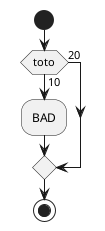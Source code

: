 {
  "sha1": "2rcjpwe37ts347ucr4qdy04ceu40jus",
  "insertion": {
    "when": "2024-05-30T20:48:20.078Z",
    "user": "plantuml@gmail.com"
  }
}
@startuml
	start
	if (toto) is (10) then
	 :BAD;
	else (20)
	endif
	stop
@enduml

